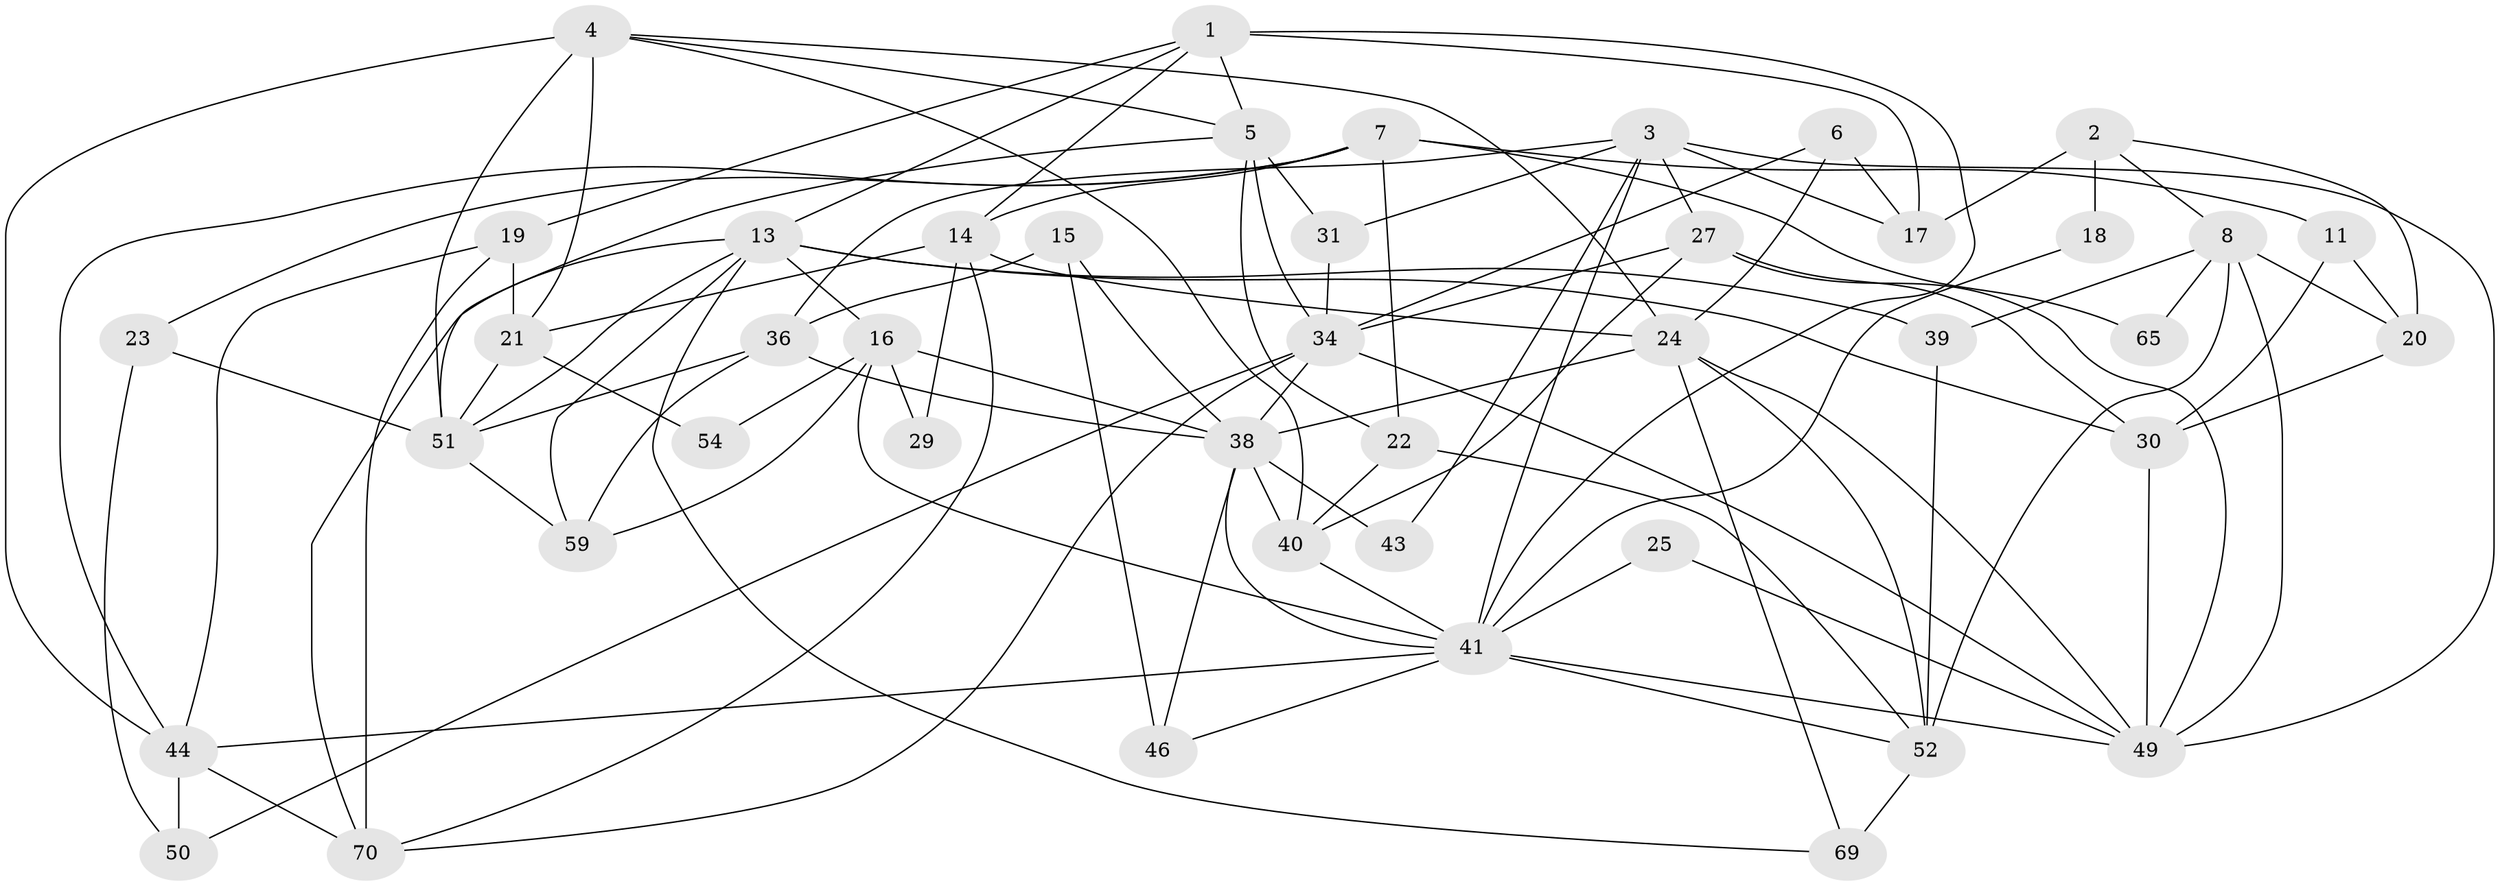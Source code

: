 // original degree distribution, {4: 0.32857142857142857, 3: 0.2571428571428571, 5: 0.18571428571428572, 6: 0.07142857142857142, 2: 0.11428571428571428, 7: 0.014285714285714285, 8: 0.02857142857142857}
// Generated by graph-tools (version 1.1) at 2025/11/02/27/25 16:11:20]
// undirected, 44 vertices, 106 edges
graph export_dot {
graph [start="1"]
  node [color=gray90,style=filled];
  1 [super="+26"];
  2 [super="+45"];
  3 [super="+60"];
  4 [super="+9"];
  5 [super="+12"];
  6;
  7 [super="+10"];
  8 [super="+28"];
  11;
  13 [super="+35"];
  14 [super="+37"];
  15;
  16 [super="+48"];
  17 [super="+66"];
  18;
  19 [super="+33"];
  20 [super="+68"];
  21 [super="+55"];
  22 [super="+62"];
  23;
  24 [super="+56"];
  25;
  27 [super="+64"];
  29;
  30 [super="+32"];
  31;
  34 [super="+42"];
  36 [super="+53"];
  38 [super="+67"];
  39;
  40;
  41 [super="+63"];
  43;
  44 [super="+47"];
  46 [super="+57"];
  49;
  50;
  51 [super="+61"];
  52 [super="+58"];
  54;
  59;
  65;
  69;
  70;
  1 -- 5;
  1 -- 13;
  1 -- 17;
  1 -- 19;
  1 -- 14;
  1 -- 41;
  2 -- 18 [weight=2];
  2 -- 8;
  2 -- 17;
  2 -- 20;
  3 -- 43;
  3 -- 49;
  3 -- 17;
  3 -- 41;
  3 -- 31;
  3 -- 36;
  3 -- 27;
  4 -- 5;
  4 -- 51;
  4 -- 21 [weight=2];
  4 -- 24;
  4 -- 40;
  4 -- 44;
  5 -- 51;
  5 -- 31;
  5 -- 34;
  5 -- 22;
  6 -- 34;
  6 -- 24;
  6 -- 17;
  7 -- 23;
  7 -- 65;
  7 -- 11;
  7 -- 22;
  7 -- 14;
  7 -- 44;
  8 -- 52;
  8 -- 39;
  8 -- 20 [weight=2];
  8 -- 65;
  8 -- 49;
  11 -- 30;
  11 -- 20;
  13 -- 69;
  13 -- 16;
  13 -- 70;
  13 -- 39;
  13 -- 59;
  13 -- 30;
  13 -- 51;
  14 -- 21;
  14 -- 24 [weight=2];
  14 -- 70;
  14 -- 29;
  15 -- 36;
  15 -- 38;
  15 -- 46;
  16 -- 59;
  16 -- 29 [weight=2];
  16 -- 41;
  16 -- 54;
  16 -- 38;
  18 -- 41;
  19 -- 70;
  19 -- 21;
  19 -- 44;
  20 -- 30;
  21 -- 54;
  21 -- 51;
  22 -- 40;
  22 -- 52;
  23 -- 50;
  23 -- 51;
  24 -- 38;
  24 -- 69;
  24 -- 49;
  24 -- 52;
  25 -- 49;
  25 -- 41;
  27 -- 40;
  27 -- 30;
  27 -- 49;
  27 -- 34;
  30 -- 49;
  31 -- 34;
  34 -- 49;
  34 -- 50;
  34 -- 38;
  34 -- 70;
  36 -- 59;
  36 -- 51;
  36 -- 38;
  38 -- 40;
  38 -- 41;
  38 -- 43;
  38 -- 46;
  39 -- 52;
  40 -- 41;
  41 -- 49;
  41 -- 52;
  41 -- 44;
  41 -- 46;
  44 -- 70;
  44 -- 50;
  51 -- 59;
  52 -- 69;
}
